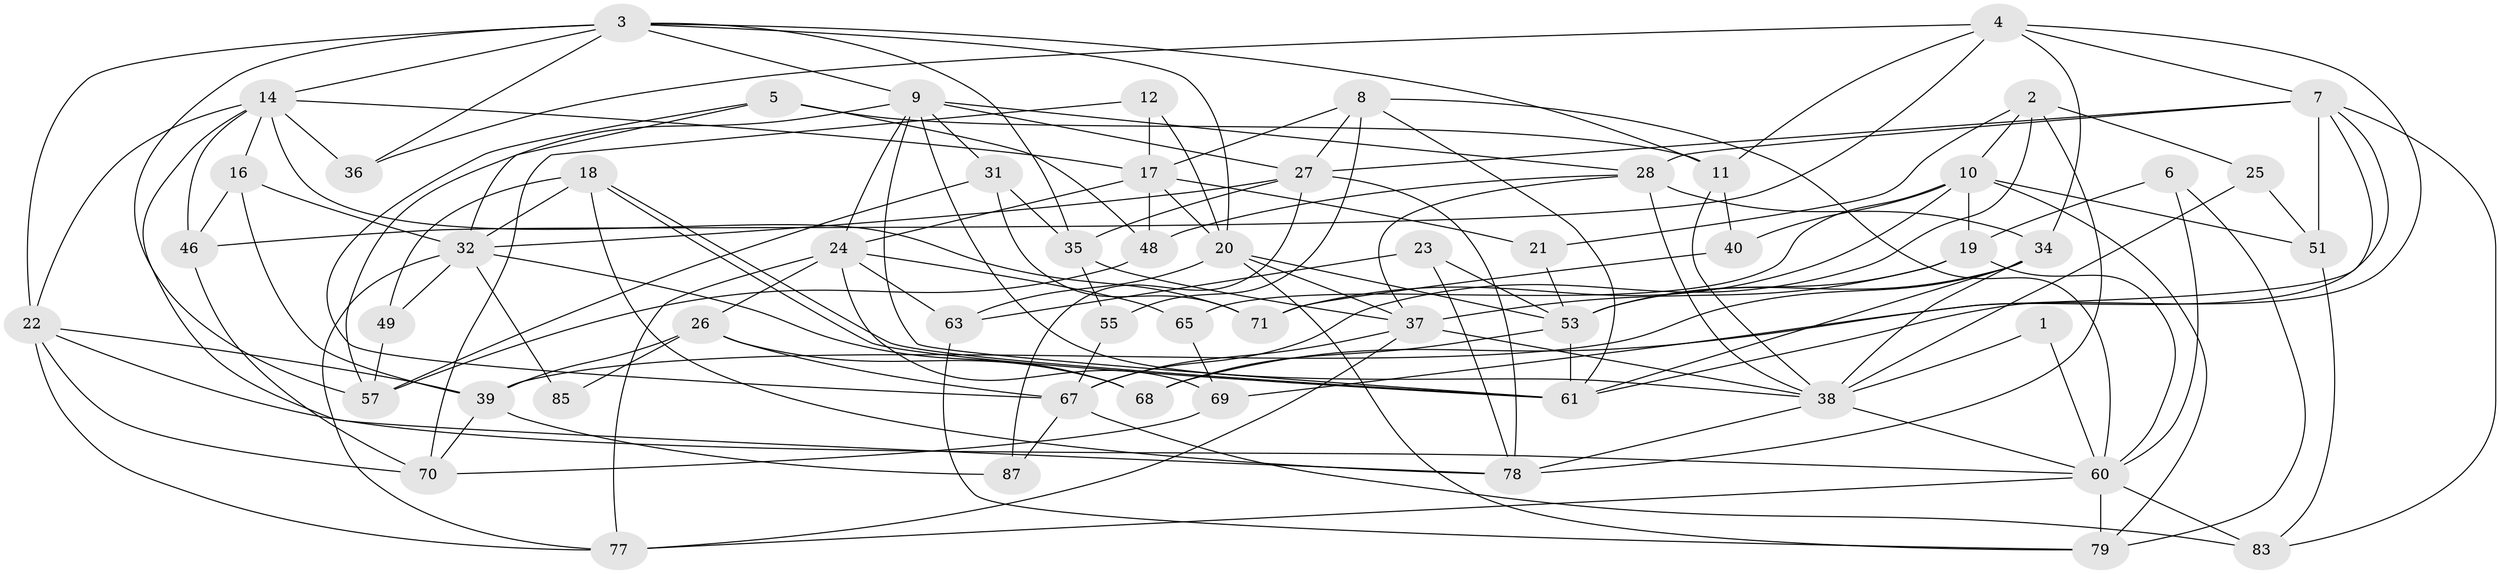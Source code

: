 // original degree distribution, {2: 0.10869565217391304, 5: 0.22826086956521738, 4: 0.31521739130434784, 3: 0.25, 7: 0.043478260869565216, 6: 0.05434782608695652}
// Generated by graph-tools (version 1.1) at 2025/41/03/06/25 10:41:53]
// undirected, 57 vertices, 146 edges
graph export_dot {
graph [start="1"]
  node [color=gray90,style=filled];
  1;
  2 [super="+58"];
  3 [super="+33"];
  4 [super="+13"];
  5 [super="+29"];
  6;
  7 [super="+15"];
  8 [super="+41"];
  9 [super="+89"];
  10 [super="+81"];
  11;
  12 [super="+30"];
  14 [super="+62"];
  16 [super="+75"];
  17 [super="+76"];
  18;
  19 [super="+43"];
  20 [super="+44"];
  21;
  22 [super="+72"];
  23;
  24 [super="+91"];
  25;
  26 [super="+56"];
  27 [super="+54"];
  28 [super="+50"];
  31 [super="+52"];
  32 [super="+86"];
  34 [super="+66"];
  35;
  36;
  37 [super="+42"];
  38 [super="+80"];
  39 [super="+45"];
  40;
  46 [super="+47"];
  48;
  49;
  51;
  53 [super="+73"];
  55 [super="+64"];
  57 [super="+59"];
  60 [super="+74"];
  61 [super="+84"];
  63 [super="+88"];
  65;
  67 [super="+92"];
  68;
  69;
  70;
  71;
  77;
  78 [super="+82"];
  79 [super="+90"];
  83;
  85;
  87;
  1 -- 38;
  1 -- 60;
  2 -- 25 [weight=2];
  2 -- 21;
  2 -- 78;
  2 -- 10;
  2 -- 67;
  3 -- 11;
  3 -- 9;
  3 -- 35;
  3 -- 20;
  3 -- 36;
  3 -- 14;
  3 -- 57;
  3 -- 22;
  4 -- 34;
  4 -- 11;
  4 -- 36;
  4 -- 7;
  4 -- 61;
  4 -- 46;
  5 -- 11;
  5 -- 67;
  5 -- 32;
  5 -- 48;
  6 -- 60;
  6 -- 19;
  6 -- 79;
  7 -- 69;
  7 -- 51;
  7 -- 83;
  7 -- 68;
  7 -- 27;
  7 -- 28;
  8 -- 61;
  8 -- 17;
  8 -- 27;
  8 -- 60;
  8 -- 55;
  9 -- 38;
  9 -- 31;
  9 -- 61;
  9 -- 57;
  9 -- 27;
  9 -- 28;
  9 -- 24;
  10 -- 71;
  10 -- 79;
  10 -- 65;
  10 -- 51;
  10 -- 40;
  10 -- 19;
  11 -- 40;
  11 -- 38;
  12 -- 70;
  12 -- 17;
  12 -- 20;
  14 -- 36;
  14 -- 78;
  14 -- 46;
  14 -- 17;
  14 -- 71;
  14 -- 16;
  14 -- 22;
  16 -- 32;
  16 -- 39;
  16 -- 46;
  17 -- 24;
  17 -- 20;
  17 -- 48;
  17 -- 21;
  18 -- 61;
  18 -- 61;
  18 -- 49;
  18 -- 78;
  18 -- 32;
  19 -- 60;
  19 -- 53;
  19 -- 37;
  20 -- 53;
  20 -- 63;
  20 -- 79;
  20 -- 37;
  21 -- 53;
  22 -- 77;
  22 -- 70;
  22 -- 39;
  22 -- 60;
  23 -- 53;
  23 -- 78;
  23 -- 63;
  24 -- 26;
  24 -- 77;
  24 -- 65;
  24 -- 69;
  24 -- 63;
  25 -- 51;
  25 -- 38;
  26 -- 68;
  26 -- 85;
  26 -- 67;
  26 -- 39;
  27 -- 78;
  27 -- 87;
  27 -- 32;
  27 -- 35;
  28 -- 34;
  28 -- 38;
  28 -- 48;
  28 -- 37;
  31 -- 35;
  31 -- 57;
  31 -- 71;
  32 -- 68;
  32 -- 85;
  32 -- 49;
  32 -- 77;
  34 -- 38;
  34 -- 61;
  34 -- 53;
  34 -- 39;
  35 -- 37;
  35 -- 55;
  37 -- 38;
  37 -- 67;
  37 -- 77;
  38 -- 60;
  38 -- 78;
  39 -- 70;
  39 -- 87;
  40 -- 71;
  46 -- 70;
  48 -- 57;
  49 -- 57;
  51 -- 83;
  53 -- 68;
  53 -- 61;
  55 -- 67;
  60 -- 83;
  60 -- 77;
  60 -- 79;
  63 -- 79;
  65 -- 69;
  67 -- 83;
  67 -- 87;
  69 -- 70;
}
